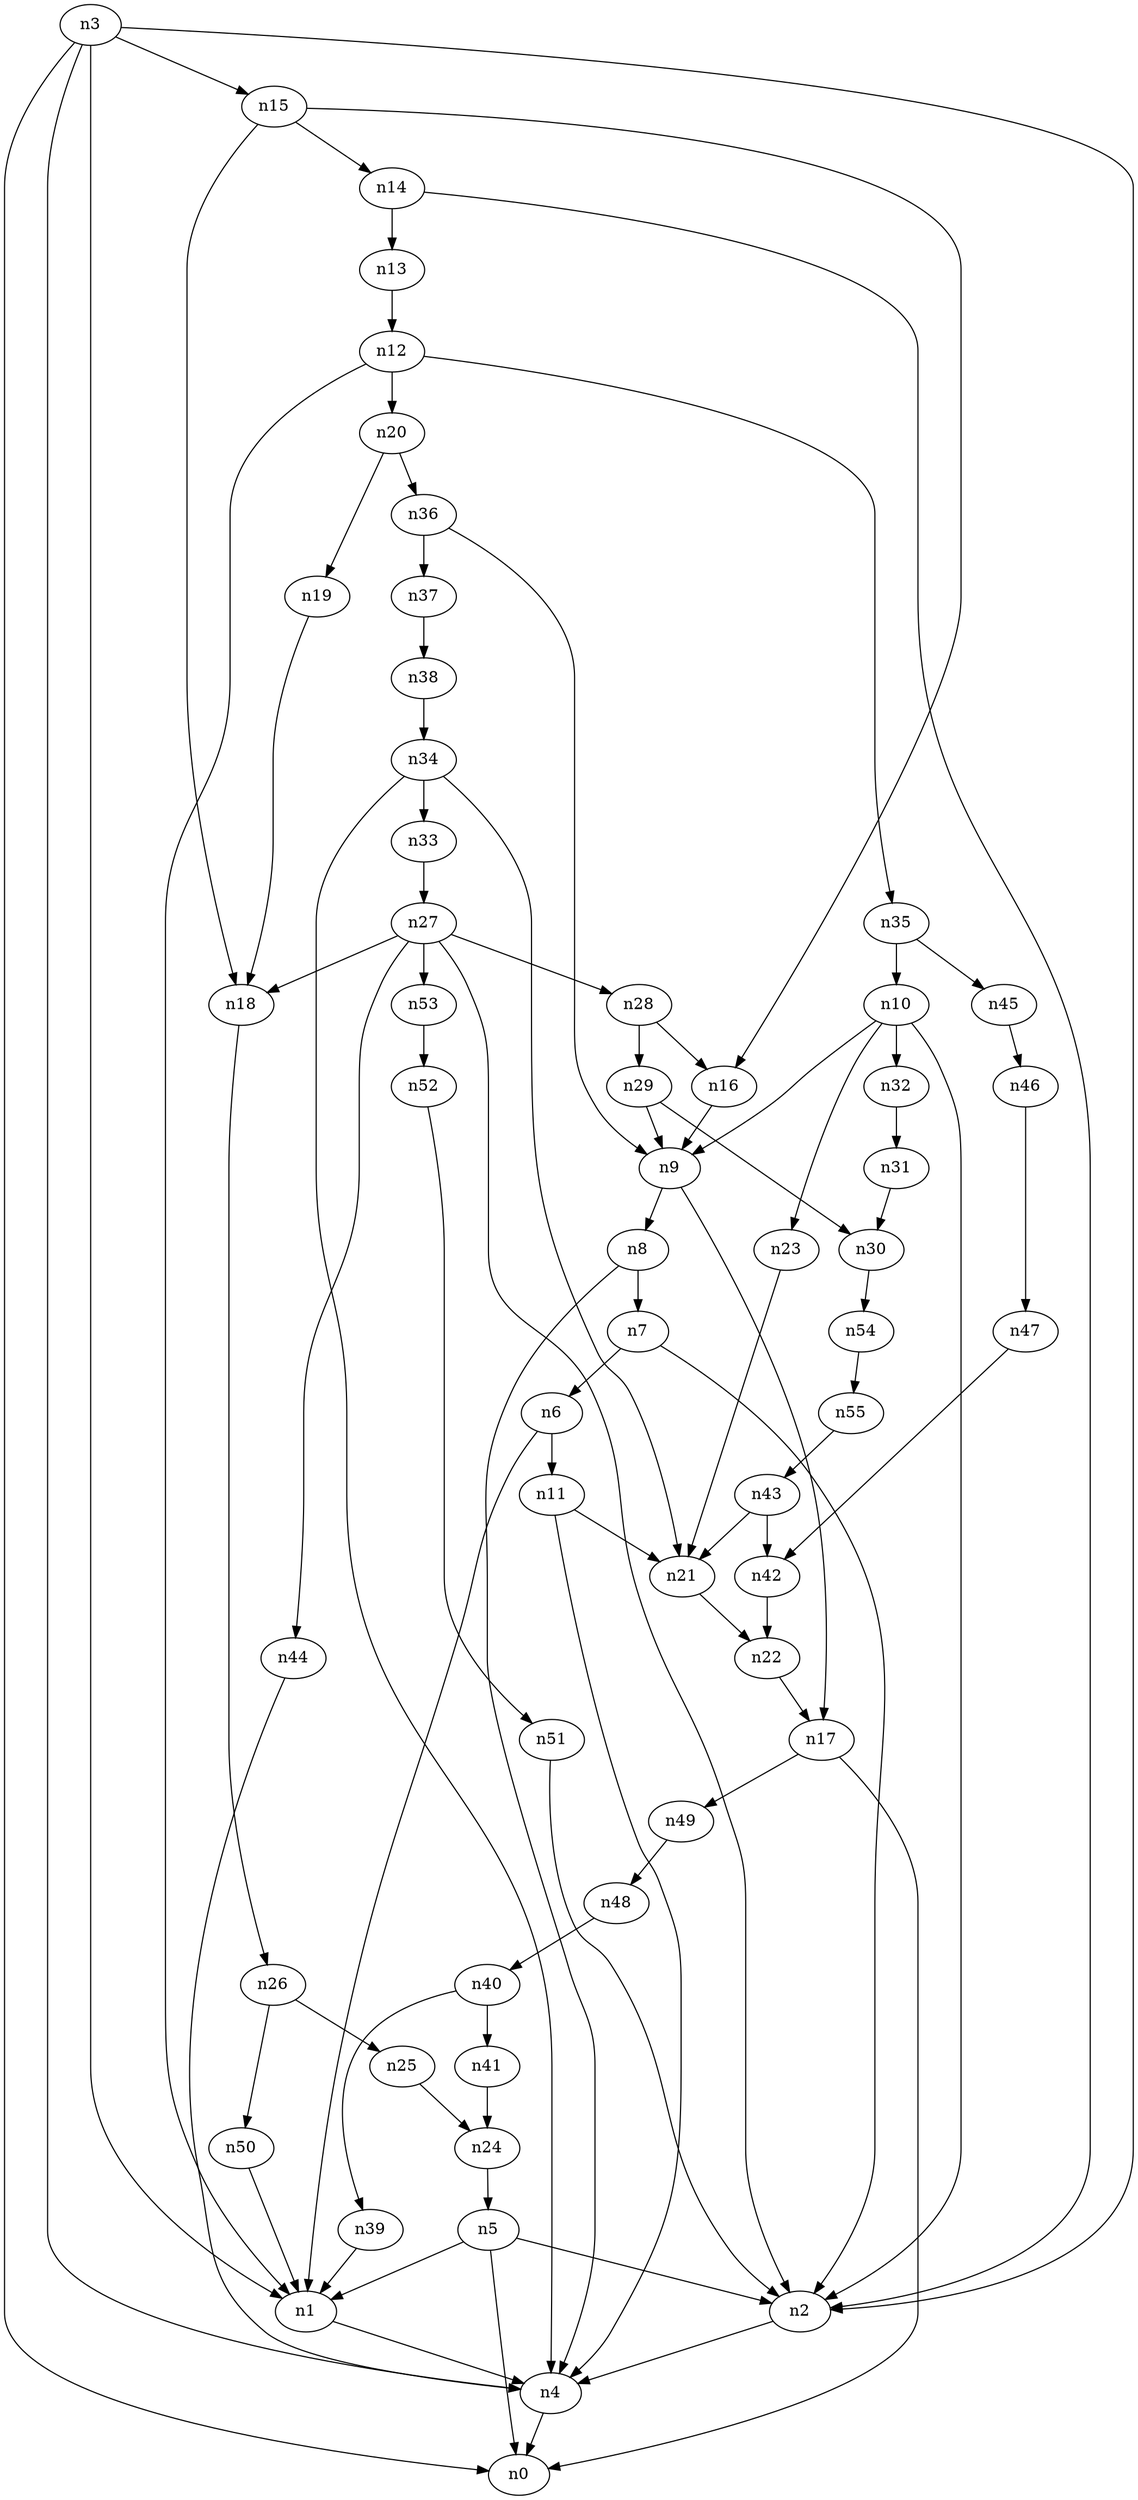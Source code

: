 digraph G {
	n1 -> n4	 [_graphml_id=e4];
	n2 -> n4	 [_graphml_id=e7];
	n3 -> n0	 [_graphml_id=e0];
	n3 -> n1	 [_graphml_id=e3];
	n3 -> n2	 [_graphml_id=e6];
	n3 -> n4	 [_graphml_id=e28];
	n3 -> n15	 [_graphml_id=e23];
	n4 -> n0	 [_graphml_id=e1];
	n5 -> n0	 [_graphml_id=e2];
	n5 -> n1	 [_graphml_id=e5];
	n5 -> n2	 [_graphml_id=e8];
	n6 -> n1	 [_graphml_id=e9];
	n6 -> n11	 [_graphml_id=e16];
	n7 -> n2	 [_graphml_id=e18];
	n7 -> n6	 [_graphml_id=e10];
	n8 -> n4	 [_graphml_id=e12];
	n8 -> n7	 [_graphml_id=e11];
	n9 -> n8	 [_graphml_id=e13];
	n9 -> n17	 [_graphml_id=e27];
	n10 -> n2	 [_graphml_id=e15];
	n10 -> n9	 [_graphml_id=e14];
	n10 -> n23	 [_graphml_id=e36];
	n10 -> n32	 [_graphml_id=e51];
	n11 -> n4	 [_graphml_id=e17];
	n11 -> n21	 [_graphml_id=e33];
	n12 -> n1	 [_graphml_id=e19];
	n12 -> n20	 [_graphml_id=e32];
	n12 -> n35	 [_graphml_id=e56];
	n13 -> n12	 [_graphml_id=e20];
	n14 -> n2	 [_graphml_id=e22];
	n14 -> n13	 [_graphml_id=e21];
	n15 -> n14	 [_graphml_id=e38];
	n15 -> n16	 [_graphml_id=e24];
	n15 -> n18	 [_graphml_id=e29];
	n16 -> n9	 [_graphml_id=e25];
	n17 -> n0	 [_graphml_id=e26];
	n17 -> n49	 [_graphml_id=e78];
	n18 -> n26	 [_graphml_id=e42];
	n19 -> n18	 [_graphml_id=e30];
	n20 -> n19	 [_graphml_id=e31];
	n20 -> n36	 [_graphml_id=e71];
	n21 -> n22	 [_graphml_id=e34];
	n22 -> n17	 [_graphml_id=e35];
	n23 -> n21	 [_graphml_id=e37];
	n24 -> n5	 [_graphml_id=e39];
	n25 -> n24	 [_graphml_id=e40];
	n26 -> n25	 [_graphml_id=e41];
	n26 -> n50	 [_graphml_id=e80];
	n27 -> n2	 [_graphml_id=e57];
	n27 -> n18	 [_graphml_id=e43];
	n27 -> n28	 [_graphml_id=e44];
	n27 -> n44	 [_graphml_id=e69];
	n27 -> n53	 [_graphml_id=e85];
	n28 -> n16	 [_graphml_id=e45];
	n28 -> n29	 [_graphml_id=e47];
	n29 -> n9	 [_graphml_id=e46];
	n29 -> n30	 [_graphml_id=e48];
	n30 -> n54	 [_graphml_id=e86];
	n31 -> n30	 [_graphml_id=e49];
	n32 -> n31	 [_graphml_id=e50];
	n33 -> n27	 [_graphml_id=e52];
	n34 -> n4	 [_graphml_id=e54];
	n34 -> n21	 [_graphml_id=e81];
	n34 -> n33	 [_graphml_id=e53];
	n35 -> n10	 [_graphml_id=e55];
	n35 -> n45	 [_graphml_id=e72];
	n36 -> n9	 [_graphml_id=e58];
	n36 -> n37	 [_graphml_id=e59];
	n37 -> n38	 [_graphml_id=e60];
	n38 -> n34	 [_graphml_id=e61];
	n39 -> n1	 [_graphml_id=e62];
	n40 -> n39	 [_graphml_id=e63];
	n40 -> n41	 [_graphml_id=e64];
	n41 -> n24	 [_graphml_id=e65];
	n42 -> n22	 [_graphml_id=e66];
	n43 -> n21	 [_graphml_id=e68];
	n43 -> n42	 [_graphml_id=e67];
	n44 -> n4	 [_graphml_id=e70];
	n45 -> n46	 [_graphml_id=e73];
	n46 -> n47	 [_graphml_id=e74];
	n47 -> n42	 [_graphml_id=e75];
	n48 -> n40	 [_graphml_id=e76];
	n49 -> n48	 [_graphml_id=e77];
	n50 -> n1	 [_graphml_id=e79];
	n51 -> n2	 [_graphml_id=e82];
	n52 -> n51	 [_graphml_id=e83];
	n53 -> n52	 [_graphml_id=e84];
	n54 -> n55	 [_graphml_id=e87];
	n55 -> n43	 [_graphml_id=e88];
}
